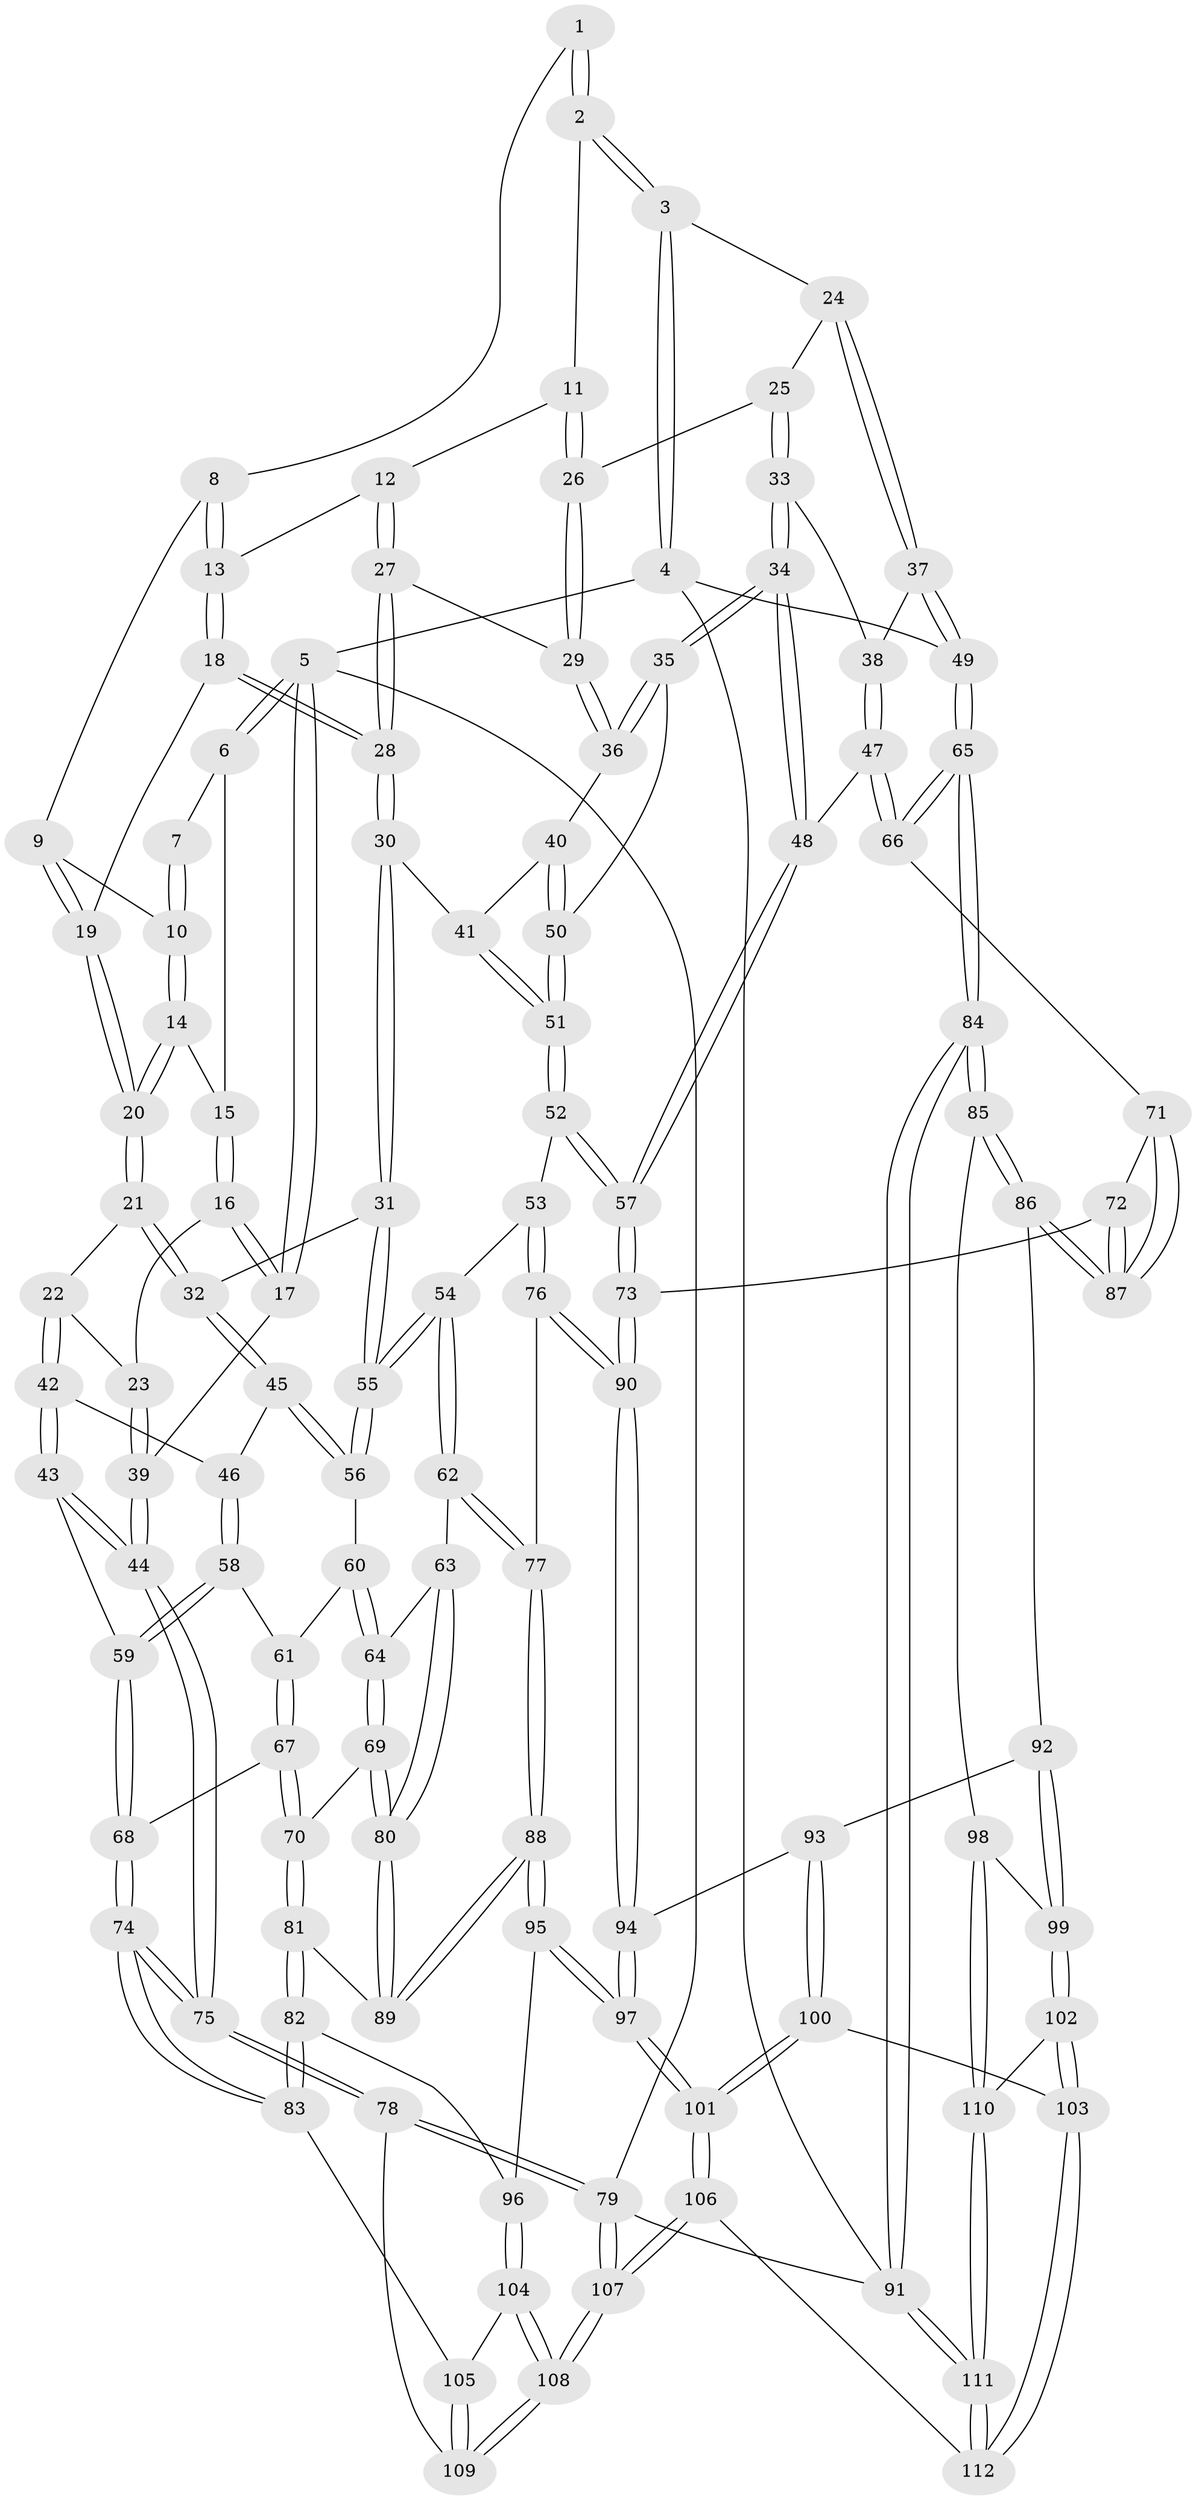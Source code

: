 // Generated by graph-tools (version 1.1) at 2025/50/03/09/25 03:50:58]
// undirected, 112 vertices, 277 edges
graph export_dot {
graph [start="1"]
  node [color=gray90,style=filled];
  1 [pos="+0.640924742771529+0"];
  2 [pos="+0.785935805926182+0"];
  3 [pos="+1+0"];
  4 [pos="+1+0"];
  5 [pos="+0+0"];
  6 [pos="+0+0"];
  7 [pos="+0.31868003820390334+0"];
  8 [pos="+0.4681615994001567+0.059824606822141545"];
  9 [pos="+0.3904476201995982+0.0863389541409327"];
  10 [pos="+0.3137129892574539+0.06250125811527571"];
  11 [pos="+0.7210147377670285+0.05057497437548255"];
  12 [pos="+0.7199333224676044+0.05206849814892797"];
  13 [pos="+0.49724427737930316+0.1530252281590782"];
  14 [pos="+0.2760953559886166+0.10415197556184785"];
  15 [pos="+0.0951716718660018+0"];
  16 [pos="+0.13451635584822688+0.1489912907967192"];
  17 [pos="+0+0"];
  18 [pos="+0.4763257428964391+0.20939656848785188"];
  19 [pos="+0.4219247596779635+0.18219751090125647"];
  20 [pos="+0.22390138471501983+0.23809240219503203"];
  21 [pos="+0.21494578356773253+0.2503756737946871"];
  22 [pos="+0.2131490279243639+0.2504245727812534"];
  23 [pos="+0.1894735309969804+0.2482042380308351"];
  24 [pos="+0.8760160347986274+0.28007869564214877"];
  25 [pos="+0.8317212434497854+0.2958461502704211"];
  26 [pos="+0.8316902527241476+0.2958291075698341"];
  27 [pos="+0.6071454216616595+0.28314016141309845"];
  28 [pos="+0.5214713901444643+0.31388830994192735"];
  29 [pos="+0.6873792291191481+0.33185106590292357"];
  30 [pos="+0.47566248717641396+0.3793272132518697"];
  31 [pos="+0.46222845995155964+0.38418568161586286"];
  32 [pos="+0.3005540672877162+0.3437530734008028"];
  33 [pos="+0.844619653257765+0.37458931238076393"];
  34 [pos="+0.7864645347579846+0.47202301175306394"];
  35 [pos="+0.7324561470631136+0.4445371655358912"];
  36 [pos="+0.7063610994481538+0.41311272293072615"];
  37 [pos="+1+0.40203165164807"];
  38 [pos="+0.928121876123298+0.4129610279690994"];
  39 [pos="+0+0.3725021234791717"];
  40 [pos="+0.6497077266735077+0.43635641719438073"];
  41 [pos="+0.5356540552341525+0.4395295307909421"];
  42 [pos="+0.14600893999954345+0.4818219417412766"];
  43 [pos="+0.027146197251682824+0.4881275905314638"];
  44 [pos="+0+0.4494176537618107"];
  45 [pos="+0.25126354908961723+0.47061335227239914"];
  46 [pos="+0.1964276071805792+0.49568318110075416"];
  47 [pos="+0.8598349978816049+0.5448694713379955"];
  48 [pos="+0.7918773445012665+0.4880219783305889"];
  49 [pos="+1+0.4060468292671552"];
  50 [pos="+0.6545615736573319+0.5065751933751517"];
  51 [pos="+0.6083270299898255+0.5670947023882088"];
  52 [pos="+0.6176281191613651+0.6194159107226249"];
  53 [pos="+0.42948693604430216+0.5974746498340108"];
  54 [pos="+0.408732876855613+0.5885444179274054"];
  55 [pos="+0.39999184396482745+0.5624901685149019"];
  56 [pos="+0.30681280421225593+0.5440490517676242"];
  57 [pos="+0.6334132114162737+0.6401776823011691"];
  58 [pos="+0.19624792924748455+0.5162073265774406"];
  59 [pos="+0.15106368295857311+0.5971659500928508"];
  60 [pos="+0.2702429056035176+0.5834717343764212"];
  61 [pos="+0.2301331176727544+0.5914188577314072"];
  62 [pos="+0.3744819806507828+0.6474034236829962"];
  63 [pos="+0.3323483832630699+0.6553506911763733"];
  64 [pos="+0.28188446504775294+0.6208384583484945"];
  65 [pos="+1+0.674548096173845"];
  66 [pos="+0.8920332516110989+0.5929421395054704"];
  67 [pos="+0.18761963244346905+0.6433886665851571"];
  68 [pos="+0.16640732549909926+0.6420344394720123"];
  69 [pos="+0.23547116232254361+0.672153053276275"];
  70 [pos="+0.2215168273901156+0.6713107962424584"];
  71 [pos="+0.8326858796623416+0.6290105333697888"];
  72 [pos="+0.6592821099131582+0.6518537465641074"];
  73 [pos="+0.635638180410204+0.6473252442604601"];
  74 [pos="+0+0.7818920060684651"];
  75 [pos="+0+0.7716201828585892"];
  76 [pos="+0.49834318748623796+0.7522938886458289"];
  77 [pos="+0.3918303749478723+0.7559423372272747"];
  78 [pos="+0+0.8655466605370038"];
  79 [pos="+0+1"];
  80 [pos="+0.28279514769114183+0.6910801025113621"];
  81 [pos="+0.21358076693563555+0.7465378887213864"];
  82 [pos="+0.15374456244372744+0.7883406837270394"];
  83 [pos="+0.0043039206052413286+0.7956622605234671"];
  84 [pos="+1+0.7613868084082729"];
  85 [pos="+0.9149744942586705+0.8347069008354567"];
  86 [pos="+0.7992214481219454+0.755938789227992"];
  87 [pos="+0.7991935961666123+0.7558747524851693"];
  88 [pos="+0.3377449642762809+0.814773021858969"];
  89 [pos="+0.29722126245633174+0.7683112465901797"];
  90 [pos="+0.5873058511621941+0.7778330413111683"];
  91 [pos="+1+1"];
  92 [pos="+0.690196694090298+0.8291109302168572"];
  93 [pos="+0.5965498196711355+0.7957420163960635"];
  94 [pos="+0.5873065031362225+0.7778360793658312"];
  95 [pos="+0.33237788484150504+0.8492842117623618"];
  96 [pos="+0.2794660937779074+0.8633561048627645"];
  97 [pos="+0.37792500845424687+0.9066803509860424"];
  98 [pos="+0.8399779111545534+0.9074430204363789"];
  99 [pos="+0.7583602747679512+0.8960294246495717"];
  100 [pos="+0.5878646175159985+0.8591561808028376"];
  101 [pos="+0.4159160781209875+1"];
  102 [pos="+0.6775730097318863+0.9847384358770451"];
  103 [pos="+0.6472277829171782+1"];
  104 [pos="+0.2152428499387296+0.9235101994833376"];
  105 [pos="+0.09001560100923531+0.8763975180337825"];
  106 [pos="+0.4109890407821905+1"];
  107 [pos="+0.2414798570308476+1"];
  108 [pos="+0.2199359911705582+1"];
  109 [pos="+0.12814797767953254+1"];
  110 [pos="+0.8396503189810747+0.9903442733179624"];
  111 [pos="+0.886569198511852+1"];
  112 [pos="+0.597537267721976+1"];
  1 -- 2;
  1 -- 2;
  1 -- 8;
  2 -- 3;
  2 -- 3;
  2 -- 11;
  3 -- 4;
  3 -- 4;
  3 -- 24;
  4 -- 5;
  4 -- 49;
  4 -- 91;
  5 -- 6;
  5 -- 6;
  5 -- 17;
  5 -- 17;
  5 -- 79;
  6 -- 7;
  6 -- 15;
  7 -- 10;
  7 -- 10;
  8 -- 9;
  8 -- 13;
  8 -- 13;
  9 -- 10;
  9 -- 19;
  9 -- 19;
  10 -- 14;
  10 -- 14;
  11 -- 12;
  11 -- 26;
  11 -- 26;
  12 -- 13;
  12 -- 27;
  12 -- 27;
  13 -- 18;
  13 -- 18;
  14 -- 15;
  14 -- 20;
  14 -- 20;
  15 -- 16;
  15 -- 16;
  16 -- 17;
  16 -- 17;
  16 -- 23;
  17 -- 39;
  18 -- 19;
  18 -- 28;
  18 -- 28;
  19 -- 20;
  19 -- 20;
  20 -- 21;
  20 -- 21;
  21 -- 22;
  21 -- 32;
  21 -- 32;
  22 -- 23;
  22 -- 42;
  22 -- 42;
  23 -- 39;
  23 -- 39;
  24 -- 25;
  24 -- 37;
  24 -- 37;
  25 -- 26;
  25 -- 33;
  25 -- 33;
  26 -- 29;
  26 -- 29;
  27 -- 28;
  27 -- 28;
  27 -- 29;
  28 -- 30;
  28 -- 30;
  29 -- 36;
  29 -- 36;
  30 -- 31;
  30 -- 31;
  30 -- 41;
  31 -- 32;
  31 -- 55;
  31 -- 55;
  32 -- 45;
  32 -- 45;
  33 -- 34;
  33 -- 34;
  33 -- 38;
  34 -- 35;
  34 -- 35;
  34 -- 48;
  34 -- 48;
  35 -- 36;
  35 -- 36;
  35 -- 50;
  36 -- 40;
  37 -- 38;
  37 -- 49;
  37 -- 49;
  38 -- 47;
  38 -- 47;
  39 -- 44;
  39 -- 44;
  40 -- 41;
  40 -- 50;
  40 -- 50;
  41 -- 51;
  41 -- 51;
  42 -- 43;
  42 -- 43;
  42 -- 46;
  43 -- 44;
  43 -- 44;
  43 -- 59;
  44 -- 75;
  44 -- 75;
  45 -- 46;
  45 -- 56;
  45 -- 56;
  46 -- 58;
  46 -- 58;
  47 -- 48;
  47 -- 66;
  47 -- 66;
  48 -- 57;
  48 -- 57;
  49 -- 65;
  49 -- 65;
  50 -- 51;
  50 -- 51;
  51 -- 52;
  51 -- 52;
  52 -- 53;
  52 -- 57;
  52 -- 57;
  53 -- 54;
  53 -- 76;
  53 -- 76;
  54 -- 55;
  54 -- 55;
  54 -- 62;
  54 -- 62;
  55 -- 56;
  55 -- 56;
  56 -- 60;
  57 -- 73;
  57 -- 73;
  58 -- 59;
  58 -- 59;
  58 -- 61;
  59 -- 68;
  59 -- 68;
  60 -- 61;
  60 -- 64;
  60 -- 64;
  61 -- 67;
  61 -- 67;
  62 -- 63;
  62 -- 77;
  62 -- 77;
  63 -- 64;
  63 -- 80;
  63 -- 80;
  64 -- 69;
  64 -- 69;
  65 -- 66;
  65 -- 66;
  65 -- 84;
  65 -- 84;
  66 -- 71;
  67 -- 68;
  67 -- 70;
  67 -- 70;
  68 -- 74;
  68 -- 74;
  69 -- 70;
  69 -- 80;
  69 -- 80;
  70 -- 81;
  70 -- 81;
  71 -- 72;
  71 -- 87;
  71 -- 87;
  72 -- 73;
  72 -- 87;
  72 -- 87;
  73 -- 90;
  73 -- 90;
  74 -- 75;
  74 -- 75;
  74 -- 83;
  74 -- 83;
  75 -- 78;
  75 -- 78;
  76 -- 77;
  76 -- 90;
  76 -- 90;
  77 -- 88;
  77 -- 88;
  78 -- 79;
  78 -- 79;
  78 -- 109;
  79 -- 107;
  79 -- 107;
  79 -- 91;
  80 -- 89;
  80 -- 89;
  81 -- 82;
  81 -- 82;
  81 -- 89;
  82 -- 83;
  82 -- 83;
  82 -- 96;
  83 -- 105;
  84 -- 85;
  84 -- 85;
  84 -- 91;
  84 -- 91;
  85 -- 86;
  85 -- 86;
  85 -- 98;
  86 -- 87;
  86 -- 87;
  86 -- 92;
  88 -- 89;
  88 -- 89;
  88 -- 95;
  88 -- 95;
  90 -- 94;
  90 -- 94;
  91 -- 111;
  91 -- 111;
  92 -- 93;
  92 -- 99;
  92 -- 99;
  93 -- 94;
  93 -- 100;
  93 -- 100;
  94 -- 97;
  94 -- 97;
  95 -- 96;
  95 -- 97;
  95 -- 97;
  96 -- 104;
  96 -- 104;
  97 -- 101;
  97 -- 101;
  98 -- 99;
  98 -- 110;
  98 -- 110;
  99 -- 102;
  99 -- 102;
  100 -- 101;
  100 -- 101;
  100 -- 103;
  101 -- 106;
  101 -- 106;
  102 -- 103;
  102 -- 103;
  102 -- 110;
  103 -- 112;
  103 -- 112;
  104 -- 105;
  104 -- 108;
  104 -- 108;
  105 -- 109;
  105 -- 109;
  106 -- 107;
  106 -- 107;
  106 -- 112;
  107 -- 108;
  107 -- 108;
  108 -- 109;
  108 -- 109;
  110 -- 111;
  110 -- 111;
  111 -- 112;
  111 -- 112;
}
